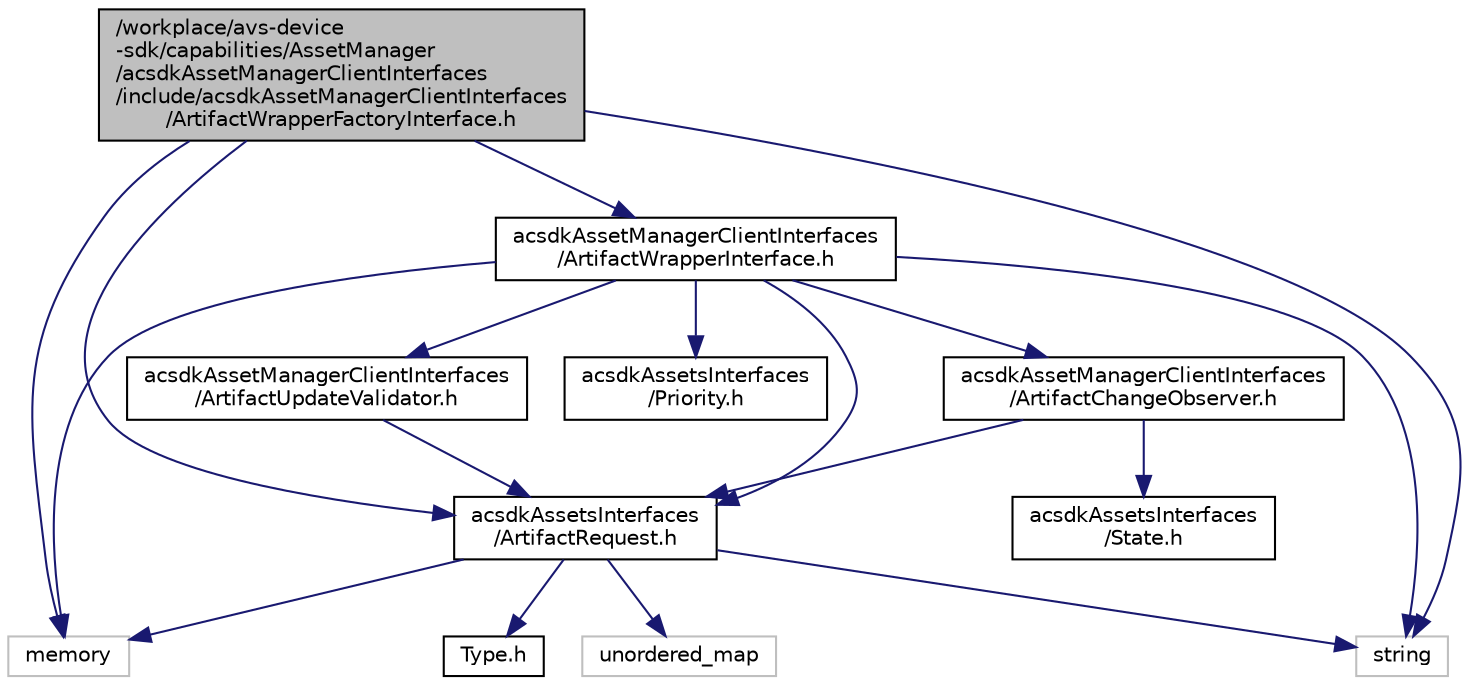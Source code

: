 digraph "/workplace/avs-device-sdk/capabilities/AssetManager/acsdkAssetManagerClientInterfaces/include/acsdkAssetManagerClientInterfaces/ArtifactWrapperFactoryInterface.h"
{
 // LATEX_PDF_SIZE
  edge [fontname="Helvetica",fontsize="10",labelfontname="Helvetica",labelfontsize="10"];
  node [fontname="Helvetica",fontsize="10",shape=record];
  Node1 [label="/workplace/avs-device\l-sdk/capabilities/AssetManager\l/acsdkAssetManagerClientInterfaces\l/include/acsdkAssetManagerClientInterfaces\l/ArtifactWrapperFactoryInterface.h",height=0.2,width=0.4,color="black", fillcolor="grey75", style="filled", fontcolor="black",tooltip=" "];
  Node1 -> Node2 [color="midnightblue",fontsize="10",style="solid",fontname="Helvetica"];
  Node2 [label="acsdkAssetManagerClientInterfaces\l/ArtifactWrapperInterface.h",height=0.2,width=0.4,color="black", fillcolor="white", style="filled",URL="$_artifact_wrapper_interface_8h.html",tooltip=" "];
  Node2 -> Node3 [color="midnightblue",fontsize="10",style="solid",fontname="Helvetica"];
  Node3 [label="acsdkAssetManagerClientInterfaces\l/ArtifactChangeObserver.h",height=0.2,width=0.4,color="black", fillcolor="white", style="filled",URL="$_artifact_change_observer_8h.html",tooltip=" "];
  Node3 -> Node4 [color="midnightblue",fontsize="10",style="solid",fontname="Helvetica"];
  Node4 [label="acsdkAssetsInterfaces\l/ArtifactRequest.h",height=0.2,width=0.4,color="black", fillcolor="white", style="filled",URL="$_artifact_request_8h.html",tooltip=" "];
  Node4 -> Node5 [color="midnightblue",fontsize="10",style="solid",fontname="Helvetica"];
  Node5 [label="memory",height=0.2,width=0.4,color="grey75", fillcolor="white", style="filled",tooltip=" "];
  Node4 -> Node6 [color="midnightblue",fontsize="10",style="solid",fontname="Helvetica"];
  Node6 [label="string",height=0.2,width=0.4,color="grey75", fillcolor="white", style="filled",tooltip=" "];
  Node4 -> Node7 [color="midnightblue",fontsize="10",style="solid",fontname="Helvetica"];
  Node7 [label="unordered_map",height=0.2,width=0.4,color="grey75", fillcolor="white", style="filled",tooltip=" "];
  Node4 -> Node8 [color="midnightblue",fontsize="10",style="solid",fontname="Helvetica"];
  Node8 [label="Type.h",height=0.2,width=0.4,color="black", fillcolor="white", style="filled",URL="$_type_8h.html",tooltip=" "];
  Node3 -> Node9 [color="midnightblue",fontsize="10",style="solid",fontname="Helvetica"];
  Node9 [label="acsdkAssetsInterfaces\l/State.h",height=0.2,width=0.4,color="black", fillcolor="white", style="filled",URL="$_state_8h.html",tooltip=" "];
  Node2 -> Node10 [color="midnightblue",fontsize="10",style="solid",fontname="Helvetica"];
  Node10 [label="acsdkAssetManagerClientInterfaces\l/ArtifactUpdateValidator.h",height=0.2,width=0.4,color="black", fillcolor="white", style="filled",URL="$_artifact_update_validator_8h.html",tooltip=" "];
  Node10 -> Node4 [color="midnightblue",fontsize="10",style="solid",fontname="Helvetica"];
  Node2 -> Node4 [color="midnightblue",fontsize="10",style="solid",fontname="Helvetica"];
  Node2 -> Node11 [color="midnightblue",fontsize="10",style="solid",fontname="Helvetica"];
  Node11 [label="acsdkAssetsInterfaces\l/Priority.h",height=0.2,width=0.4,color="black", fillcolor="white", style="filled",URL="$capabilities_2_davs_client_2acsdk_assets_interfaces_2include_2acsdk_assets_interfaces_2_priority_8h.html",tooltip=" "];
  Node2 -> Node5 [color="midnightblue",fontsize="10",style="solid",fontname="Helvetica"];
  Node2 -> Node6 [color="midnightblue",fontsize="10",style="solid",fontname="Helvetica"];
  Node1 -> Node4 [color="midnightblue",fontsize="10",style="solid",fontname="Helvetica"];
  Node1 -> Node5 [color="midnightblue",fontsize="10",style="solid",fontname="Helvetica"];
  Node1 -> Node6 [color="midnightblue",fontsize="10",style="solid",fontname="Helvetica"];
}
